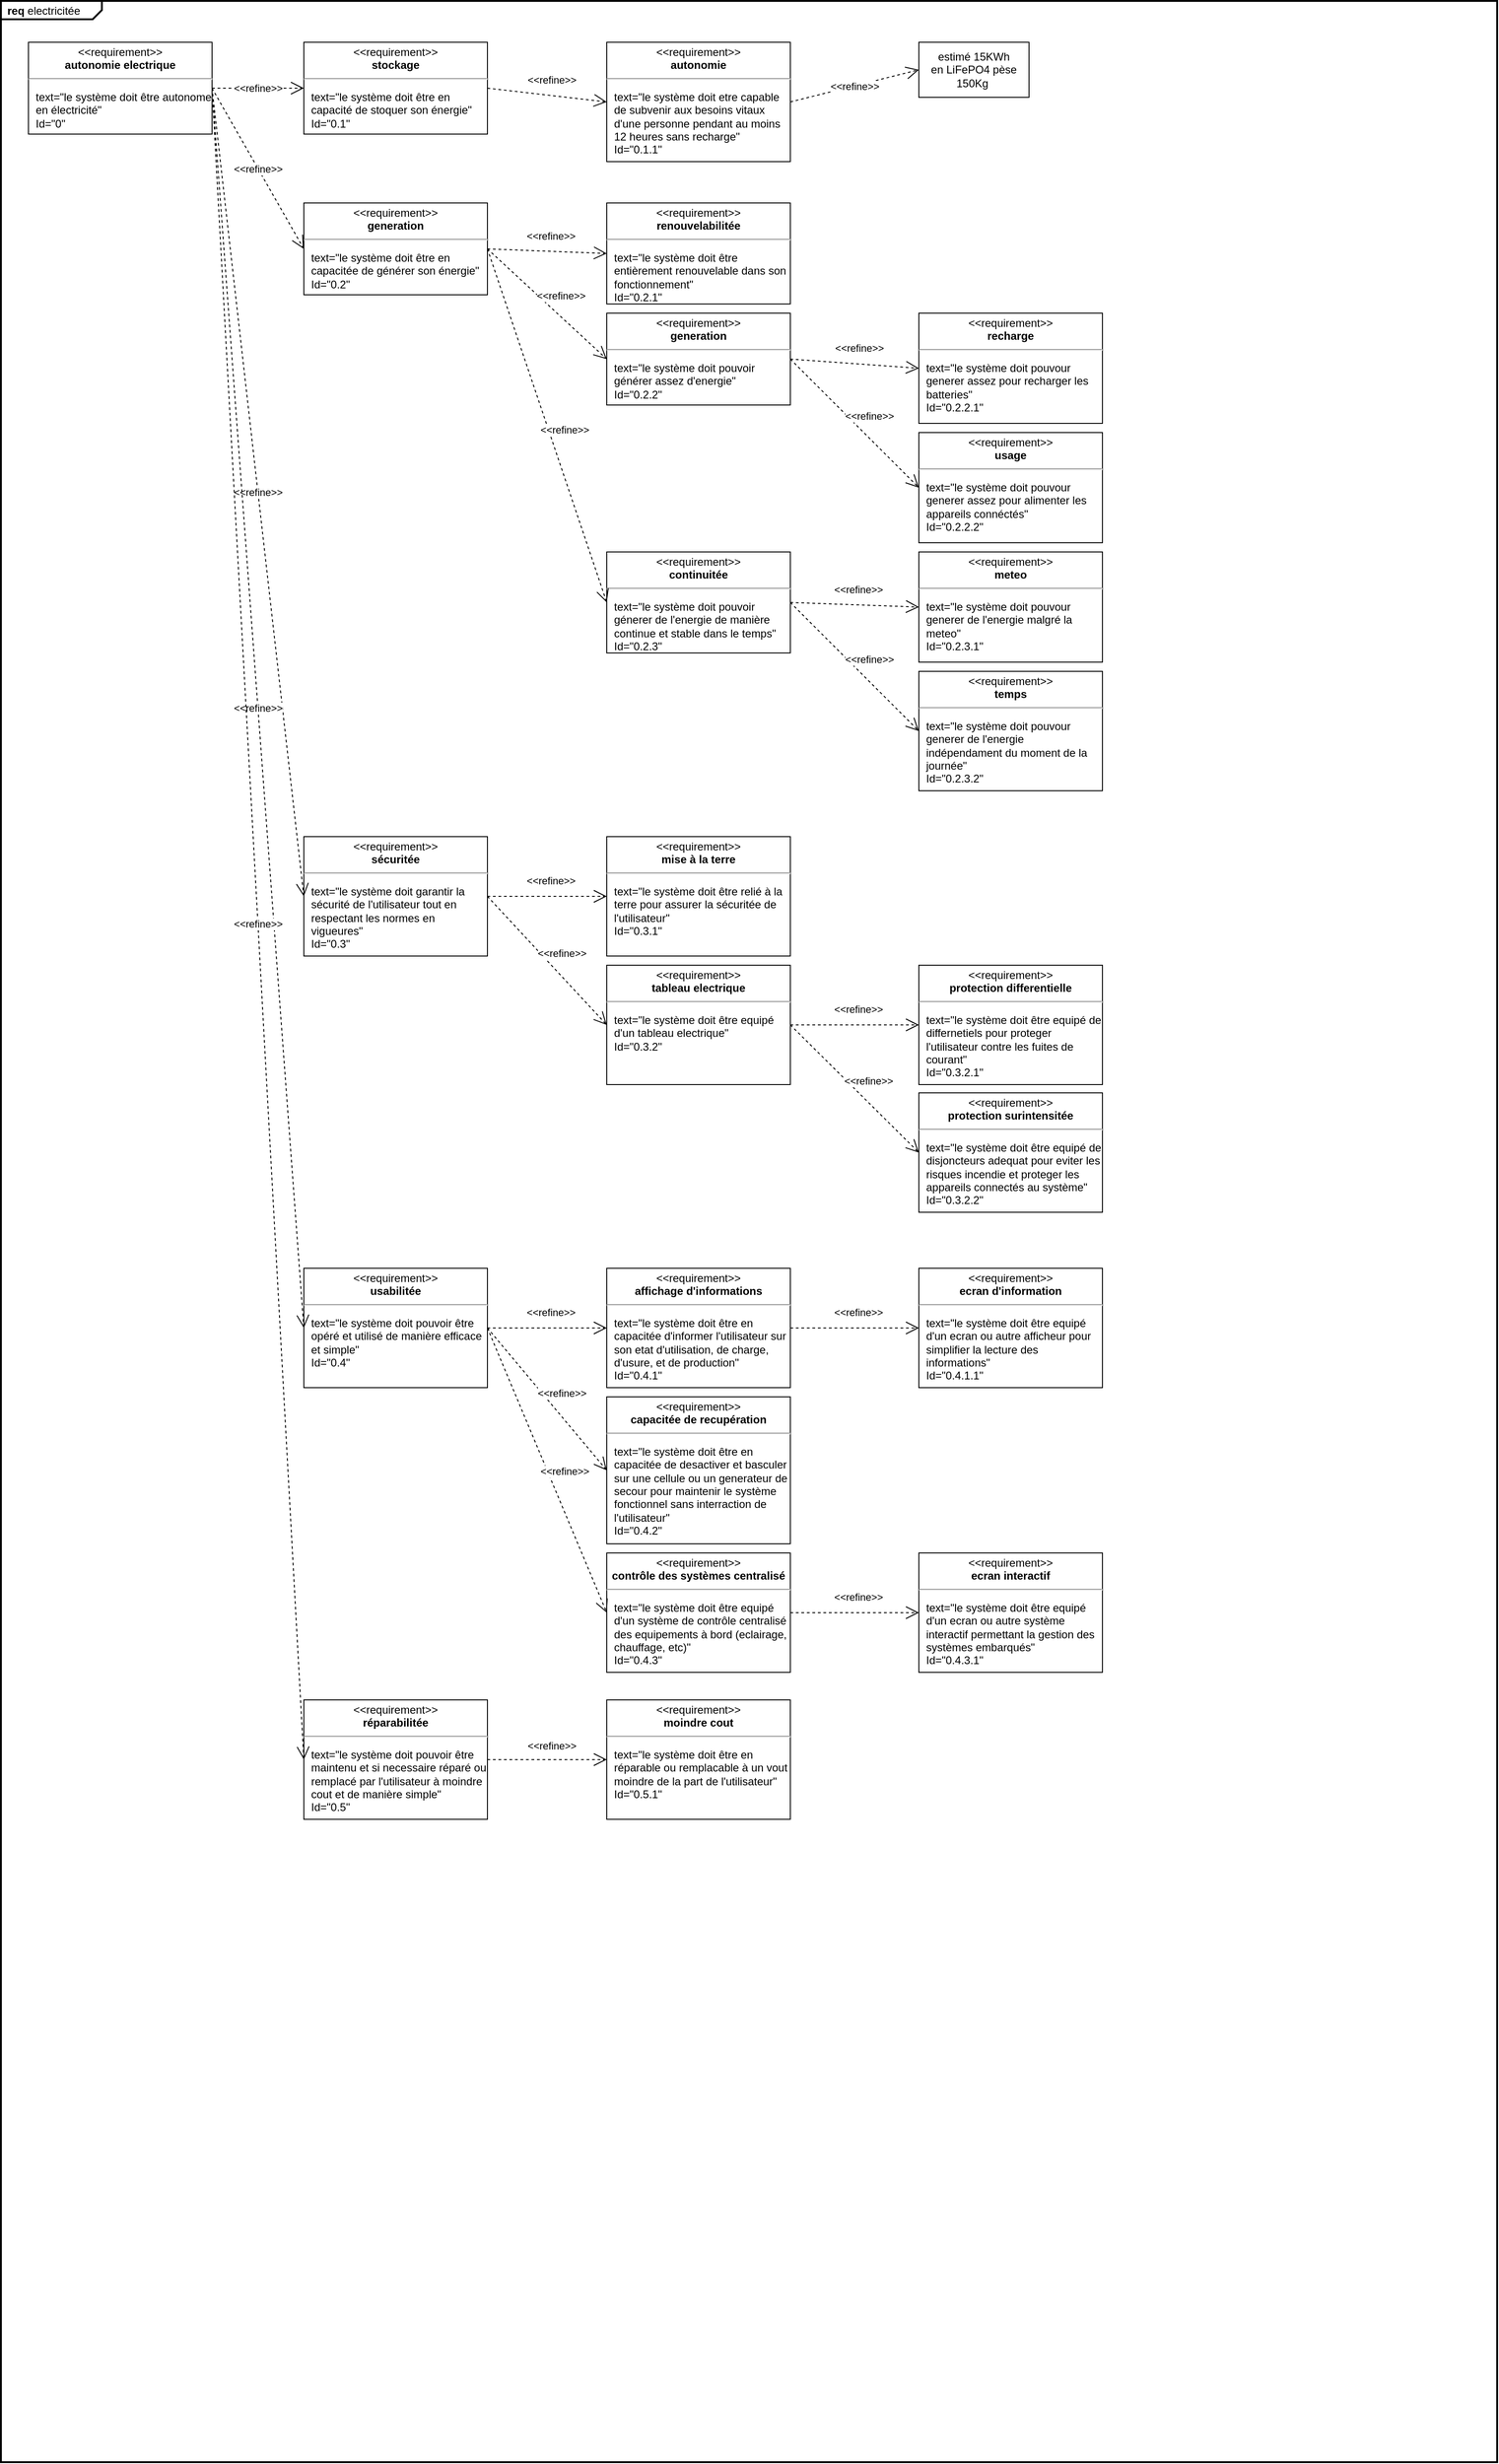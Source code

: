 <mxfile version="20.8.10" type="device"><diagram id="kJoW1zJYDhiS2NYjJ2JO" name="Page-1"><mxGraphModel dx="1693" dy="893" grid="1" gridSize="10" guides="1" tooltips="1" connect="1" arrows="1" fold="1" page="1" pageScale="1" pageWidth="827" pageHeight="1169" math="0" shadow="0"><root><mxCell id="0"/><mxCell id="1" parent="0"/><mxCell id="EKwMSrBccFuWNNPAdwjm-1" value="&lt;p style=&quot;margin:0px;margin-top:4px;margin-left:7px;text-align:left;&quot;&gt;&lt;b&gt;req&lt;/b&gt;  electricitée&lt;/p&gt;" style="html=1;shape=mxgraph.sysml.package;overflow=fill;labelX=110;strokeWidth=2;align=center;movable=0;resizable=0;rotatable=0;deletable=0;editable=0;connectable=0;" parent="1" vertex="1"><mxGeometry x="10" y="20" width="1630" height="2680" as="geometry"/></mxCell><mxCell id="pom8y43b_FZBgMrg_Oe9-1" value="&lt;p style=&quot;margin:0px;margin-top:4px;text-align:center;&quot;&gt;&amp;lt;&amp;lt;requirement&amp;gt;&amp;gt;&lt;br&gt;&lt;b&gt;autonomie electrique&lt;/b&gt;&lt;/p&gt;&lt;hr&gt;&lt;p&gt;&lt;/p&gt;&lt;p style=&quot;margin:0px;margin-left:8px;text-align:left;&quot;&gt;text=&quot;le système doit être autonome en électricité&quot;&lt;br&gt;Id=&quot;0&quot;&lt;/p&gt;" style="shape=rect;overflow=fill;html=1;whiteSpace=wrap;align=center;movable=1;resizable=1;rotatable=1;deletable=1;editable=1;connectable=1;" parent="1" vertex="1"><mxGeometry x="40" y="65" width="200" height="100" as="geometry"/></mxCell><mxCell id="pom8y43b_FZBgMrg_Oe9-4" value="&amp;lt;&amp;lt;refine&amp;gt;&amp;gt;" style="endArrow=open;edgeStyle=none;endSize=12;dashed=1;html=1;rounded=0;entryX=0;entryY=0.5;entryDx=0;entryDy=0;exitX=1;exitY=0.5;exitDx=0;exitDy=0;" parent="1" source="pom8y43b_FZBgMrg_Oe9-1" target="pom8y43b_FZBgMrg_Oe9-5" edge="1"><mxGeometry relative="1" as="geometry"><mxPoint x="230" y="590" as="sourcePoint"/><mxPoint x="361.25" y="360" as="targetPoint"/></mxGeometry></mxCell><mxCell id="pom8y43b_FZBgMrg_Oe9-5" value="&lt;p style=&quot;margin:0px;margin-top:4px;text-align:center;&quot;&gt;&amp;lt;&amp;lt;requirement&amp;gt;&amp;gt;&lt;br&gt;&lt;b&gt;stockage&lt;/b&gt;&lt;/p&gt;&lt;hr&gt;&lt;p&gt;&lt;/p&gt;&lt;p style=&quot;margin:0px;margin-left:8px;text-align:left;&quot;&gt;text=&quot;le système doit être en capacité de stoquer son énergie&quot;&lt;br&gt;Id=&quot;0.1&quot;&lt;/p&gt;" style="shape=rect;overflow=fill;html=1;whiteSpace=wrap;align=center;" parent="1" vertex="1"><mxGeometry x="340" y="65" width="200" height="100" as="geometry"/></mxCell><mxCell id="pom8y43b_FZBgMrg_Oe9-6" value="&lt;p style=&quot;margin:0px;margin-top:4px;text-align:center;&quot;&gt;&amp;lt;&amp;lt;requirement&amp;gt;&amp;gt;&lt;br&gt;&lt;b&gt;generation&lt;/b&gt;&lt;/p&gt;&lt;hr&gt;&lt;p&gt;&lt;/p&gt;&lt;p style=&quot;margin:0px;margin-left:8px;text-align:left;&quot;&gt;text=&quot;le système doit être en capacitée de générer son énergie&lt;span style=&quot;background-color: initial;&quot;&gt;&quot;&lt;/span&gt;&lt;/p&gt;&lt;p style=&quot;margin:0px;margin-left:8px;text-align:left;&quot;&gt;Id=&quot;0.2&quot;&lt;/p&gt;" style="shape=rect;overflow=fill;html=1;whiteSpace=wrap;align=center;" parent="1" vertex="1"><mxGeometry x="340" y="240" width="200" height="100" as="geometry"/></mxCell><mxCell id="pom8y43b_FZBgMrg_Oe9-7" value="&amp;lt;&amp;lt;refine&amp;gt;&amp;gt;" style="endArrow=open;edgeStyle=none;endSize=12;dashed=1;html=1;rounded=0;entryX=0;entryY=0.5;entryDx=0;entryDy=0;exitX=1;exitY=0.5;exitDx=0;exitDy=0;" parent="1" source="pom8y43b_FZBgMrg_Oe9-1" target="pom8y43b_FZBgMrg_Oe9-6" edge="1"><mxGeometry relative="1" as="geometry"><mxPoint x="240" y="570" as="sourcePoint"/><mxPoint x="330" y="150" as="targetPoint"/></mxGeometry></mxCell><mxCell id="pom8y43b_FZBgMrg_Oe9-8" value="&lt;p style=&quot;margin:0px;margin-top:4px;text-align:center;&quot;&gt;&amp;lt;&amp;lt;requirement&amp;gt;&amp;gt;&lt;br&gt;&lt;b&gt;sécuritée&lt;/b&gt;&lt;/p&gt;&lt;hr&gt;&lt;p&gt;&lt;/p&gt;&lt;p style=&quot;margin:0px;margin-left:8px;text-align:left;&quot;&gt;text=&quot;le système doit garantir la sécurité de l'utilisateur tout en respectant les normes en vigueures&lt;span style=&quot;background-color: initial;&quot;&gt;&quot;&lt;/span&gt;&lt;/p&gt;&lt;p style=&quot;margin:0px;margin-left:8px;text-align:left;&quot;&gt;Id=&quot;0.3&quot;&lt;/p&gt;" style="shape=rect;overflow=fill;html=1;whiteSpace=wrap;align=center;" parent="1" vertex="1"><mxGeometry x="340" y="930" width="200" height="130" as="geometry"/></mxCell><mxCell id="pom8y43b_FZBgMrg_Oe9-9" value="&amp;lt;&amp;lt;refine&amp;gt;&amp;gt;" style="endArrow=open;edgeStyle=none;endSize=12;dashed=1;html=1;rounded=0;entryX=0;entryY=0.5;entryDx=0;entryDy=0;exitX=1;exitY=0.5;exitDx=0;exitDy=0;" parent="1" source="pom8y43b_FZBgMrg_Oe9-1" target="pom8y43b_FZBgMrg_Oe9-8" edge="1"><mxGeometry relative="1" as="geometry"><mxPoint x="230" y="815" as="sourcePoint"/><mxPoint x="330" y="380" as="targetPoint"/></mxGeometry></mxCell><mxCell id="pom8y43b_FZBgMrg_Oe9-17" value="&lt;p style=&quot;margin:0px;margin-top:4px;text-align:center;&quot;&gt;&amp;lt;&amp;lt;requirement&amp;gt;&amp;gt;&lt;br&gt;&lt;b&gt;usabilitée&lt;/b&gt;&lt;/p&gt;&lt;hr&gt;&lt;p&gt;&lt;/p&gt;&lt;p style=&quot;margin:0px;margin-left:8px;text-align:left;&quot;&gt;text=&quot;le système doit pouvoir être opéré et utilisé de manière efficace et simple&lt;span style=&quot;background-color: initial;&quot;&gt;&quot;&lt;/span&gt;&lt;/p&gt;&lt;p style=&quot;margin:0px;margin-left:8px;text-align:left;&quot;&gt;Id=&quot;0.4&quot;&lt;/p&gt;" style="shape=rect;overflow=fill;html=1;whiteSpace=wrap;align=center;" parent="1" vertex="1"><mxGeometry x="340" y="1400" width="200" height="130" as="geometry"/></mxCell><mxCell id="pom8y43b_FZBgMrg_Oe9-18" value="&amp;lt;&amp;lt;refine&amp;gt;&amp;gt;" style="endArrow=open;edgeStyle=none;endSize=12;dashed=1;html=1;rounded=0;entryX=0;entryY=0.5;entryDx=0;entryDy=0;exitX=1;exitY=0.5;exitDx=0;exitDy=0;" parent="1" source="pom8y43b_FZBgMrg_Oe9-1" target="pom8y43b_FZBgMrg_Oe9-17" edge="1"><mxGeometry relative="1" as="geometry"><mxPoint x="230" y="970" as="sourcePoint"/><mxPoint x="330" y="540" as="targetPoint"/></mxGeometry></mxCell><mxCell id="pom8y43b_FZBgMrg_Oe9-19" value="&lt;p style=&quot;margin:0px;margin-top:4px;text-align:center;&quot;&gt;&amp;lt;&amp;lt;requirement&amp;gt;&amp;gt;&lt;br&gt;&lt;b&gt;réparabilitée&lt;/b&gt;&lt;/p&gt;&lt;hr&gt;&lt;p&gt;&lt;/p&gt;&lt;p style=&quot;margin:0px;margin-left:8px;text-align:left;&quot;&gt;text=&quot;le système doit pouvoir être maintenu et si necessaire réparé ou remplacé par l'utilisateur à moindre cout et de manière simple&lt;span style=&quot;background-color: initial;&quot;&gt;&quot;&lt;/span&gt;&lt;/p&gt;&lt;p style=&quot;margin:0px;margin-left:8px;text-align:left;&quot;&gt;Id=&quot;0.5&quot;&lt;/p&gt;" style="shape=rect;overflow=fill;html=1;whiteSpace=wrap;align=center;" parent="1" vertex="1"><mxGeometry x="340" y="1870" width="200" height="130" as="geometry"/></mxCell><mxCell id="pom8y43b_FZBgMrg_Oe9-20" value="&amp;lt;&amp;lt;refine&amp;gt;&amp;gt;" style="endArrow=open;edgeStyle=none;endSize=12;dashed=1;html=1;rounded=0;entryX=0;entryY=0.5;entryDx=0;entryDy=0;exitX=1;exitY=0.5;exitDx=0;exitDy=0;" parent="1" source="pom8y43b_FZBgMrg_Oe9-1" target="pom8y43b_FZBgMrg_Oe9-19" edge="1"><mxGeometry relative="1" as="geometry"><mxPoint x="220" y="720" as="sourcePoint"/><mxPoint x="330" y="720" as="targetPoint"/></mxGeometry></mxCell><mxCell id="pom8y43b_FZBgMrg_Oe9-24" value="&amp;lt;&amp;lt;refine&amp;gt;&amp;gt;" style="endArrow=open;edgeStyle=none;endSize=12;dashed=1;html=1;rounded=0;entryX=0;entryY=0.5;entryDx=0;entryDy=0;exitX=1;exitY=0.5;exitDx=0;exitDy=0;" parent="1" source="pom8y43b_FZBgMrg_Oe9-5" target="pom8y43b_FZBgMrg_Oe9-25" edge="1"><mxGeometry x="0.051" y="17" relative="1" as="geometry"><mxPoint x="240" y="590" as="sourcePoint"/><mxPoint x="700" y="60" as="targetPoint"/><mxPoint as="offset"/></mxGeometry></mxCell><mxCell id="pom8y43b_FZBgMrg_Oe9-25" value="&lt;p style=&quot;margin:0px;margin-top:4px;text-align:center;&quot;&gt;&amp;lt;&amp;lt;requirement&amp;gt;&amp;gt;&lt;br&gt;&lt;b&gt;autonomie&lt;/b&gt;&lt;/p&gt;&lt;hr&gt;&lt;p&gt;&lt;/p&gt;&lt;p style=&quot;margin:0px;margin-left:8px;text-align:left;&quot;&gt;text=&quot;le système doit etre capable de subvenir aux besoins vitaux d'une personne pendant au moins 12 heures sans recharge&quot;&lt;br&gt;Id=&quot;0.1.1&quot;&lt;/p&gt;" style="shape=rect;overflow=fill;html=1;whiteSpace=wrap;align=center;" parent="1" vertex="1"><mxGeometry x="670" y="65" width="200" height="130" as="geometry"/></mxCell><mxCell id="pom8y43b_FZBgMrg_Oe9-27" value="estimé 15KWh&lt;br&gt;en LiFePO4 pèse 150Kg&amp;nbsp;" style="shape=rect;html=1;whiteSpace=wrap;align=center;" parent="1" vertex="1"><mxGeometry x="1010" y="65" width="120" height="60" as="geometry"/></mxCell><mxCell id="pom8y43b_FZBgMrg_Oe9-28" value="&amp;lt;&amp;lt;refine&amp;gt;&amp;gt;" style="endArrow=open;edgeStyle=none;endSize=12;dashed=1;html=1;rounded=0;exitX=1;exitY=0.5;exitDx=0;exitDy=0;entryX=0;entryY=0.5;entryDx=0;entryDy=0;" parent="1" source="pom8y43b_FZBgMrg_Oe9-25" target="pom8y43b_FZBgMrg_Oe9-27" edge="1"><mxGeometry relative="1" as="geometry"><mxPoint x="770" y="470" as="sourcePoint"/></mxGeometry></mxCell><mxCell id="pom8y43b_FZBgMrg_Oe9-29" value="&lt;p style=&quot;margin:0px;margin-top:4px;text-align:center;&quot;&gt;&amp;lt;&amp;lt;requirement&amp;gt;&amp;gt;&lt;br&gt;&lt;b&gt;renouvelabilitée&lt;/b&gt;&lt;/p&gt;&lt;hr&gt;&lt;p&gt;&lt;/p&gt;&lt;p style=&quot;margin:0px;margin-left:8px;text-align:left;&quot;&gt;text=&quot;le système doit être entièrement renouvelable dans son fonctionnement&quot;&lt;br&gt;Id=&quot;0.2.1&quot;&lt;/p&gt;" style="shape=rect;overflow=fill;html=1;whiteSpace=wrap;align=center;" parent="1" vertex="1"><mxGeometry x="670" y="240" width="200" height="110" as="geometry"/></mxCell><mxCell id="pom8y43b_FZBgMrg_Oe9-31" value="&amp;lt;&amp;lt;refine&amp;gt;&amp;gt;" style="endArrow=open;edgeStyle=none;endSize=12;dashed=1;html=1;rounded=0;exitX=1;exitY=0.5;exitDx=0;exitDy=0;entryX=0;entryY=0.5;entryDx=0;entryDy=0;" parent="1" source="pom8y43b_FZBgMrg_Oe9-6" target="pom8y43b_FZBgMrg_Oe9-29" edge="1"><mxGeometry x="0.051" y="17" relative="1" as="geometry"><mxPoint x="530" y="110" as="sourcePoint"/><mxPoint x="630" y="300" as="targetPoint"/><mxPoint as="offset"/></mxGeometry></mxCell><mxCell id="pom8y43b_FZBgMrg_Oe9-32" value="&lt;p style=&quot;margin:0px;margin-top:4px;text-align:center;&quot;&gt;&amp;lt;&amp;lt;requirement&amp;gt;&amp;gt;&lt;br&gt;&lt;b&gt;generation&lt;/b&gt;&lt;/p&gt;&lt;hr&gt;&lt;p&gt;&lt;/p&gt;&lt;p style=&quot;margin:0px;margin-left:8px;text-align:left;&quot;&gt;text=&quot;le système doit pouvoir générer assez d'energie&quot;&lt;br&gt;Id=&quot;0.2.2&quot;&lt;/p&gt;" style="shape=rect;overflow=fill;html=1;whiteSpace=wrap;align=center;" parent="1" vertex="1"><mxGeometry x="670" y="360" width="200" height="100" as="geometry"/></mxCell><mxCell id="pom8y43b_FZBgMrg_Oe9-33" value="&amp;lt;&amp;lt;refine&amp;gt;&amp;gt;" style="endArrow=open;edgeStyle=none;endSize=12;dashed=1;html=1;rounded=0;entryX=0;entryY=0.5;entryDx=0;entryDy=0;exitX=1;exitY=0.5;exitDx=0;exitDy=0;" parent="1" source="pom8y43b_FZBgMrg_Oe9-6" target="pom8y43b_FZBgMrg_Oe9-32" edge="1"><mxGeometry x="0.051" y="17" relative="1" as="geometry"><mxPoint x="540" y="120" as="sourcePoint"/><mxPoint x="690" y="135" as="targetPoint"/><mxPoint as="offset"/></mxGeometry></mxCell><mxCell id="pom8y43b_FZBgMrg_Oe9-34" value="&lt;p style=&quot;margin:0px;margin-top:4px;text-align:center;&quot;&gt;&amp;lt;&amp;lt;requirement&amp;gt;&amp;gt;&lt;br&gt;&lt;b&gt;recharge&lt;/b&gt;&lt;/p&gt;&lt;hr&gt;&lt;p&gt;&lt;/p&gt;&lt;p style=&quot;margin:0px;margin-left:8px;text-align:left;&quot;&gt;text=&quot;le système doit pouvour generer assez pour recharger les batteries&quot;&lt;br&gt;Id=&quot;0.2.2.1&quot;&lt;/p&gt;" style="shape=rect;overflow=fill;html=1;whiteSpace=wrap;align=center;" parent="1" vertex="1"><mxGeometry x="1010" y="360" width="200" height="120" as="geometry"/></mxCell><mxCell id="pom8y43b_FZBgMrg_Oe9-35" value="&amp;lt;&amp;lt;refine&amp;gt;&amp;gt;" style="endArrow=open;edgeStyle=none;endSize=12;dashed=1;html=1;rounded=0;exitX=1;exitY=0.5;exitDx=0;exitDy=0;entryX=0;entryY=0.5;entryDx=0;entryDy=0;" parent="1" source="pom8y43b_FZBgMrg_Oe9-32" target="pom8y43b_FZBgMrg_Oe9-34" edge="1"><mxGeometry x="0.051" y="17" relative="1" as="geometry"><mxPoint x="880" y="410" as="sourcePoint"/><mxPoint x="980" y="350" as="targetPoint"/><mxPoint as="offset"/></mxGeometry></mxCell><mxCell id="pom8y43b_FZBgMrg_Oe9-36" value="&lt;p style=&quot;margin:0px;margin-top:4px;text-align:center;&quot;&gt;&amp;lt;&amp;lt;requirement&amp;gt;&amp;gt;&lt;br&gt;&lt;b&gt;usage&lt;/b&gt;&lt;/p&gt;&lt;hr&gt;&lt;p&gt;&lt;/p&gt;&lt;p style=&quot;margin:0px;margin-left:8px;text-align:left;&quot;&gt;text=&quot;le système doit pouvour generer assez pour alimenter les appareils connéctés&quot;&lt;br&gt;Id=&quot;0.2.2.2&quot;&lt;/p&gt;" style="shape=rect;overflow=fill;html=1;whiteSpace=wrap;align=center;" parent="1" vertex="1"><mxGeometry x="1010" y="490" width="200" height="120" as="geometry"/></mxCell><mxCell id="pom8y43b_FZBgMrg_Oe9-37" value="&amp;lt;&amp;lt;refine&amp;gt;&amp;gt;" style="endArrow=open;edgeStyle=none;endSize=12;dashed=1;html=1;rounded=0;exitX=1;exitY=0.5;exitDx=0;exitDy=0;entryX=0;entryY=0.5;entryDx=0;entryDy=0;" parent="1" source="pom8y43b_FZBgMrg_Oe9-32" target="pom8y43b_FZBgMrg_Oe9-36" edge="1"><mxGeometry x="0.051" y="17" relative="1" as="geometry"><mxPoint x="850" y="560" as="sourcePoint"/><mxPoint x="990" y="470" as="targetPoint"/><mxPoint as="offset"/></mxGeometry></mxCell><mxCell id="pom8y43b_FZBgMrg_Oe9-38" value="&lt;p style=&quot;margin:0px;margin-top:4px;text-align:center;&quot;&gt;&amp;lt;&amp;lt;requirement&amp;gt;&amp;gt;&lt;br&gt;&lt;b&gt;continuitée&lt;/b&gt;&lt;/p&gt;&lt;hr&gt;&lt;p&gt;&lt;/p&gt;&lt;p style=&quot;margin:0px;margin-left:8px;text-align:left;&quot;&gt;text=&quot;le système doit pouvoir génerer de l'energie de manière continue et stable dans le temps&quot;&lt;br&gt;Id=&quot;0.2.3&quot;&lt;/p&gt;" style="shape=rect;overflow=fill;html=1;whiteSpace=wrap;align=center;" parent="1" vertex="1"><mxGeometry x="670" y="620" width="200" height="110" as="geometry"/></mxCell><mxCell id="pom8y43b_FZBgMrg_Oe9-39" value="&amp;lt;&amp;lt;refine&amp;gt;&amp;gt;" style="endArrow=open;edgeStyle=none;endSize=12;dashed=1;html=1;rounded=0;entryX=0;entryY=0.5;entryDx=0;entryDy=0;exitX=1;exitY=0.5;exitDx=0;exitDy=0;" parent="1" source="pom8y43b_FZBgMrg_Oe9-6" target="pom8y43b_FZBgMrg_Oe9-38" edge="1"><mxGeometry x="0.051" y="17" relative="1" as="geometry"><mxPoint x="530" y="300" as="sourcePoint"/><mxPoint x="680" y="420" as="targetPoint"/><mxPoint as="offset"/></mxGeometry></mxCell><mxCell id="pom8y43b_FZBgMrg_Oe9-40" value="&lt;p style=&quot;margin:0px;margin-top:4px;text-align:center;&quot;&gt;&amp;lt;&amp;lt;requirement&amp;gt;&amp;gt;&lt;br&gt;&lt;b&gt;meteo&lt;/b&gt;&lt;/p&gt;&lt;hr&gt;&lt;p&gt;&lt;/p&gt;&lt;p style=&quot;margin:0px;margin-left:8px;text-align:left;&quot;&gt;text=&quot;le système doit pouvour generer de l'energie malgré la meteo&quot;&lt;br&gt;Id=&quot;0.2.3.1&quot;&lt;/p&gt;" style="shape=rect;overflow=fill;html=1;whiteSpace=wrap;align=center;" parent="1" vertex="1"><mxGeometry x="1010" y="620" width="200" height="120" as="geometry"/></mxCell><mxCell id="pom8y43b_FZBgMrg_Oe9-41" value="&amp;lt;&amp;lt;refine&amp;gt;&amp;gt;" style="endArrow=open;edgeStyle=none;endSize=12;dashed=1;html=1;rounded=0;exitX=1;exitY=0.5;exitDx=0;exitDy=0;entryX=0;entryY=0.5;entryDx=0;entryDy=0;" parent="1" source="pom8y43b_FZBgMrg_Oe9-38" target="pom8y43b_FZBgMrg_Oe9-40" edge="1"><mxGeometry x="0.051" y="17" relative="1" as="geometry"><mxPoint x="870" y="670" as="sourcePoint"/><mxPoint x="980" y="610" as="targetPoint"/><mxPoint as="offset"/></mxGeometry></mxCell><mxCell id="pom8y43b_FZBgMrg_Oe9-42" value="&lt;p style=&quot;margin:0px;margin-top:4px;text-align:center;&quot;&gt;&amp;lt;&amp;lt;requirement&amp;gt;&amp;gt;&lt;br&gt;&lt;b&gt;temps&lt;/b&gt;&lt;/p&gt;&lt;hr&gt;&lt;p&gt;&lt;/p&gt;&lt;p style=&quot;margin:0px;margin-left:8px;text-align:left;&quot;&gt;text=&quot;le système doit pouvour generer de l'energie indépendament du moment de la journée&quot;&lt;br&gt;Id=&quot;0.2.3.2&quot;&lt;/p&gt;" style="shape=rect;overflow=fill;html=1;whiteSpace=wrap;align=center;" parent="1" vertex="1"><mxGeometry x="1010" y="750" width="200" height="130" as="geometry"/></mxCell><mxCell id="pom8y43b_FZBgMrg_Oe9-43" value="&amp;lt;&amp;lt;refine&amp;gt;&amp;gt;" style="endArrow=open;edgeStyle=none;endSize=12;dashed=1;html=1;rounded=0;exitX=1;exitY=0.5;exitDx=0;exitDy=0;entryX=0;entryY=0.5;entryDx=0;entryDy=0;" parent="1" source="pom8y43b_FZBgMrg_Oe9-38" target="pom8y43b_FZBgMrg_Oe9-42" edge="1"><mxGeometry x="0.051" y="17" relative="1" as="geometry"><mxPoint x="870" y="655" as="sourcePoint"/><mxPoint x="980" y="740" as="targetPoint"/><mxPoint as="offset"/></mxGeometry></mxCell><mxCell id="pom8y43b_FZBgMrg_Oe9-44" value="&lt;p style=&quot;margin:0px;margin-top:4px;text-align:center;&quot;&gt;&amp;lt;&amp;lt;requirement&amp;gt;&amp;gt;&lt;br&gt;&lt;b&gt;mise à la terre&lt;/b&gt;&lt;/p&gt;&lt;hr&gt;&lt;p&gt;&lt;/p&gt;&lt;p style=&quot;margin:0px;margin-left:8px;text-align:left;&quot;&gt;text=&quot;le système doit être relié à la terre pour assurer la sécuritée de l'utilisateur&quot;&lt;br&gt;Id=&quot;0.3.1&quot;&lt;/p&gt;" style="shape=rect;overflow=fill;html=1;whiteSpace=wrap;align=center;" parent="1" vertex="1"><mxGeometry x="670" y="930" width="200" height="130" as="geometry"/></mxCell><mxCell id="pom8y43b_FZBgMrg_Oe9-45" value="&amp;lt;&amp;lt;refine&amp;gt;&amp;gt;" style="endArrow=open;edgeStyle=none;endSize=12;dashed=1;html=1;rounded=0;exitX=1;exitY=0.5;exitDx=0;exitDy=0;entryX=0;entryY=0.5;entryDx=0;entryDy=0;" parent="1" source="pom8y43b_FZBgMrg_Oe9-8" target="pom8y43b_FZBgMrg_Oe9-44" edge="1"><mxGeometry x="0.051" y="17" relative="1" as="geometry"><mxPoint x="550" y="960" as="sourcePoint"/><mxPoint x="660" y="1025" as="targetPoint"/><mxPoint as="offset"/></mxGeometry></mxCell><mxCell id="pom8y43b_FZBgMrg_Oe9-46" value="&lt;p style=&quot;margin:0px;margin-top:4px;text-align:center;&quot;&gt;&amp;lt;&amp;lt;requirement&amp;gt;&amp;gt;&lt;br&gt;&lt;b&gt;tableau electrique&lt;/b&gt;&lt;/p&gt;&lt;hr&gt;&lt;p&gt;&lt;/p&gt;&lt;p style=&quot;margin:0px;margin-left:8px;text-align:left;&quot;&gt;text=&quot;le système doit être equipé d'un tableau electrique&quot;&lt;br&gt;Id=&quot;0.3.2&quot;&lt;/p&gt;" style="shape=rect;overflow=fill;html=1;whiteSpace=wrap;align=center;" parent="1" vertex="1"><mxGeometry x="670" y="1070" width="200" height="130" as="geometry"/></mxCell><mxCell id="pom8y43b_FZBgMrg_Oe9-47" value="&amp;lt;&amp;lt;refine&amp;gt;&amp;gt;" style="endArrow=open;edgeStyle=none;endSize=12;dashed=1;html=1;rounded=0;exitX=1;exitY=0.5;exitDx=0;exitDy=0;entryX=0;entryY=0.5;entryDx=0;entryDy=0;" parent="1" source="pom8y43b_FZBgMrg_Oe9-8" target="pom8y43b_FZBgMrg_Oe9-46" edge="1"><mxGeometry x="0.051" y="17" relative="1" as="geometry"><mxPoint x="540" y="1095" as="sourcePoint"/><mxPoint x="660" y="1165" as="targetPoint"/><mxPoint as="offset"/></mxGeometry></mxCell><mxCell id="pom8y43b_FZBgMrg_Oe9-48" value="&lt;p style=&quot;margin:0px;margin-top:4px;text-align:center;&quot;&gt;&amp;lt;&amp;lt;requirement&amp;gt;&amp;gt;&lt;br&gt;&lt;b&gt;protection differentielle&lt;/b&gt;&lt;/p&gt;&lt;hr&gt;&lt;p&gt;&lt;/p&gt;&lt;p style=&quot;margin:0px;margin-left:8px;text-align:left;&quot;&gt;text=&quot;le système doit être equipé de differnetiels pour proteger l'utilisateur contre les fuites de courant&quot;&lt;br&gt;Id=&quot;0.3.2.1&quot;&lt;/p&gt;" style="shape=rect;overflow=fill;html=1;whiteSpace=wrap;align=center;" parent="1" vertex="1"><mxGeometry x="1010" y="1070" width="200" height="130" as="geometry"/></mxCell><mxCell id="pom8y43b_FZBgMrg_Oe9-49" value="&amp;lt;&amp;lt;refine&amp;gt;&amp;gt;" style="endArrow=open;edgeStyle=none;endSize=12;dashed=1;html=1;rounded=0;exitX=1;exitY=0.5;exitDx=0;exitDy=0;entryX=0;entryY=0.5;entryDx=0;entryDy=0;" parent="1" source="pom8y43b_FZBgMrg_Oe9-46" target="pom8y43b_FZBgMrg_Oe9-48" edge="1"><mxGeometry x="0.051" y="17" relative="1" as="geometry"><mxPoint x="890" y="955" as="sourcePoint"/><mxPoint x="1010" y="1165" as="targetPoint"/><mxPoint as="offset"/></mxGeometry></mxCell><mxCell id="pom8y43b_FZBgMrg_Oe9-50" value="&lt;p style=&quot;margin:0px;margin-top:4px;text-align:center;&quot;&gt;&amp;lt;&amp;lt;requirement&amp;gt;&amp;gt;&lt;br&gt;&lt;b&gt;protection surintensitée&lt;/b&gt;&lt;/p&gt;&lt;hr&gt;&lt;p&gt;&lt;/p&gt;&lt;p style=&quot;margin:0px;margin-left:8px;text-align:left;&quot;&gt;text=&quot;le système doit être equipé de disjoncteurs adequat pour eviter les risques incendie et proteger les appareils connectés au système&quot;&lt;br&gt;Id=&quot;0.3.2.2&quot;&lt;/p&gt;" style="shape=rect;overflow=fill;html=1;whiteSpace=wrap;align=center;" parent="1" vertex="1"><mxGeometry x="1010" y="1209" width="200" height="130" as="geometry"/></mxCell><mxCell id="pom8y43b_FZBgMrg_Oe9-51" value="&amp;lt;&amp;lt;refine&amp;gt;&amp;gt;" style="endArrow=open;edgeStyle=none;endSize=12;dashed=1;html=1;rounded=0;exitX=1;exitY=0.5;exitDx=0;exitDy=0;entryX=0;entryY=0.5;entryDx=0;entryDy=0;" parent="1" source="pom8y43b_FZBgMrg_Oe9-46" target="pom8y43b_FZBgMrg_Oe9-50" edge="1"><mxGeometry x="0.051" y="17" relative="1" as="geometry"><mxPoint x="870" y="1234" as="sourcePoint"/><mxPoint x="1010" y="1304" as="targetPoint"/><mxPoint as="offset"/></mxGeometry></mxCell><mxCell id="pom8y43b_FZBgMrg_Oe9-59" value="&lt;p style=&quot;margin:0px;margin-top:4px;text-align:center;&quot;&gt;&amp;lt;&amp;lt;requirement&amp;gt;&amp;gt;&lt;br&gt;&lt;b&gt;affichage d'informations&lt;/b&gt;&lt;/p&gt;&lt;hr&gt;&lt;p&gt;&lt;/p&gt;&lt;p style=&quot;margin:0px;margin-left:8px;text-align:left;&quot;&gt;text=&quot;le système doit être en capacitée d'informer l'utilisateur sur son etat d'utilisation, de charge, d'usure, et de production&quot;&lt;br&gt;Id=&quot;0.4.1&quot;&lt;/p&gt;" style="shape=rect;overflow=fill;html=1;whiteSpace=wrap;align=center;" parent="1" vertex="1"><mxGeometry x="670" y="1400" width="200" height="130" as="geometry"/></mxCell><mxCell id="pom8y43b_FZBgMrg_Oe9-60" value="&amp;lt;&amp;lt;refine&amp;gt;&amp;gt;" style="endArrow=open;edgeStyle=none;endSize=12;dashed=1;html=1;rounded=0;exitX=1;exitY=0.5;exitDx=0;exitDy=0;entryX=0;entryY=0.5;entryDx=0;entryDy=0;" parent="1" source="pom8y43b_FZBgMrg_Oe9-17" target="pom8y43b_FZBgMrg_Oe9-59" edge="1"><mxGeometry x="0.051" y="17" relative="1" as="geometry"><mxPoint x="610" y="1605" as="sourcePoint"/><mxPoint x="730" y="1635" as="targetPoint"/><mxPoint as="offset"/></mxGeometry></mxCell><mxCell id="pom8y43b_FZBgMrg_Oe9-61" value="&lt;p style=&quot;margin:0px;margin-top:4px;text-align:center;&quot;&gt;&amp;lt;&amp;lt;requirement&amp;gt;&amp;gt;&lt;br&gt;&lt;b&gt;ecran d'information&lt;/b&gt;&lt;/p&gt;&lt;hr&gt;&lt;p&gt;&lt;/p&gt;&lt;p style=&quot;margin:0px;margin-left:8px;text-align:left;&quot;&gt;text=&quot;le système doit être equipé d'un ecran ou autre afficheur pour simplifier la lecture des informations&quot;&lt;br&gt;Id=&quot;0.4.1.1&quot;&lt;/p&gt;" style="shape=rect;overflow=fill;html=1;whiteSpace=wrap;align=center;" parent="1" vertex="1"><mxGeometry x="1010" y="1400" width="200" height="130" as="geometry"/></mxCell><mxCell id="pom8y43b_FZBgMrg_Oe9-62" value="&amp;lt;&amp;lt;refine&amp;gt;&amp;gt;" style="endArrow=open;edgeStyle=none;endSize=12;dashed=1;html=1;rounded=0;exitX=1;exitY=0.5;exitDx=0;exitDy=0;entryX=0;entryY=0.5;entryDx=0;entryDy=0;" parent="1" source="pom8y43b_FZBgMrg_Oe9-59" target="pom8y43b_FZBgMrg_Oe9-61" edge="1"><mxGeometry x="0.051" y="17" relative="1" as="geometry"><mxPoint x="890" y="1465" as="sourcePoint"/><mxPoint x="1010" y="1495" as="targetPoint"/><mxPoint as="offset"/></mxGeometry></mxCell><mxCell id="pom8y43b_FZBgMrg_Oe9-63" value="&lt;p style=&quot;margin:0px;margin-top:4px;text-align:center;&quot;&gt;&amp;lt;&amp;lt;requirement&amp;gt;&amp;gt;&lt;br&gt;&lt;b&gt;capacitée de recupération&lt;/b&gt;&lt;/p&gt;&lt;hr&gt;&lt;p&gt;&lt;/p&gt;&lt;p style=&quot;margin:0px;margin-left:8px;text-align:left;&quot;&gt;text=&quot;le système doit être en capacitée de desactiver et basculer sur une cellule ou un generateur de secour pour maintenir le système fonctionnel sans interraction de l'utilisateur&quot;&lt;br&gt;Id=&quot;0.4.2&quot;&lt;/p&gt;" style="shape=rect;overflow=fill;html=1;whiteSpace=wrap;align=center;" parent="1" vertex="1"><mxGeometry x="670" y="1540" width="200" height="160" as="geometry"/></mxCell><mxCell id="pom8y43b_FZBgMrg_Oe9-64" value="&amp;lt;&amp;lt;refine&amp;gt;&amp;gt;" style="endArrow=open;edgeStyle=none;endSize=12;dashed=1;html=1;rounded=0;exitX=1;exitY=0.5;exitDx=0;exitDy=0;entryX=0;entryY=0.5;entryDx=0;entryDy=0;" parent="1" source="pom8y43b_FZBgMrg_Oe9-17" target="pom8y43b_FZBgMrg_Oe9-63" edge="1"><mxGeometry x="0.051" y="17" relative="1" as="geometry"><mxPoint x="540" y="1605" as="sourcePoint"/><mxPoint x="730" y="1775" as="targetPoint"/><mxPoint as="offset"/></mxGeometry></mxCell><mxCell id="pom8y43b_FZBgMrg_Oe9-65" value="&lt;p style=&quot;margin:0px;margin-top:4px;text-align:center;&quot;&gt;&amp;lt;&amp;lt;requirement&amp;gt;&amp;gt;&lt;br&gt;&lt;b&gt;contrôle des systèmes centralisé&lt;/b&gt;&lt;/p&gt;&lt;hr&gt;&lt;p&gt;&lt;/p&gt;&lt;p style=&quot;margin:0px;margin-left:8px;text-align:left;&quot;&gt;text=&quot;le système doit être equipé d'un système de contrôle centralisé des equipements à bord (eclairage, chauffage, etc)&quot;&lt;br&gt;Id=&quot;0.4.3&quot;&lt;/p&gt;" style="shape=rect;overflow=fill;html=1;whiteSpace=wrap;align=center;" parent="1" vertex="1"><mxGeometry x="670" y="1710" width="200" height="130" as="geometry"/></mxCell><mxCell id="pom8y43b_FZBgMrg_Oe9-66" value="&amp;lt;&amp;lt;refine&amp;gt;&amp;gt;" style="endArrow=open;edgeStyle=none;endSize=12;dashed=1;html=1;rounded=0;exitX=1;exitY=0.5;exitDx=0;exitDy=0;entryX=0;entryY=0.5;entryDx=0;entryDy=0;" parent="1" source="pom8y43b_FZBgMrg_Oe9-17" target="pom8y43b_FZBgMrg_Oe9-65" edge="1"><mxGeometry x="0.051" y="17" relative="1" as="geometry"><mxPoint x="540" y="1610" as="sourcePoint"/><mxPoint x="730" y="1920" as="targetPoint"/><mxPoint as="offset"/></mxGeometry></mxCell><mxCell id="pom8y43b_FZBgMrg_Oe9-67" value="&lt;p style=&quot;margin:0px;margin-top:4px;text-align:center;&quot;&gt;&amp;lt;&amp;lt;requirement&amp;gt;&amp;gt;&lt;br&gt;&lt;b&gt;ecran interactif&lt;/b&gt;&lt;/p&gt;&lt;hr&gt;&lt;p&gt;&lt;/p&gt;&lt;p style=&quot;margin:0px;margin-left:8px;text-align:left;&quot;&gt;text=&quot;le système doit être equipé d'un ecran ou autre système interactif permettant la gestion des systèmes embarqués&quot;&lt;br&gt;Id=&quot;0.4.3.1&quot;&lt;/p&gt;" style="shape=rect;overflow=fill;html=1;whiteSpace=wrap;align=center;" parent="1" vertex="1"><mxGeometry x="1010" y="1710" width="200" height="130" as="geometry"/></mxCell><mxCell id="pom8y43b_FZBgMrg_Oe9-68" value="&amp;lt;&amp;lt;refine&amp;gt;&amp;gt;" style="endArrow=open;edgeStyle=none;endSize=12;dashed=1;html=1;rounded=0;exitX=1;exitY=0.5;exitDx=0;exitDy=0;entryX=0;entryY=0.5;entryDx=0;entryDy=0;" parent="1" source="pom8y43b_FZBgMrg_Oe9-65" target="pom8y43b_FZBgMrg_Oe9-67" edge="1"><mxGeometry x="0.051" y="17" relative="1" as="geometry"><mxPoint x="890" y="1775" as="sourcePoint"/><mxPoint x="1030" y="1805" as="targetPoint"/><mxPoint as="offset"/></mxGeometry></mxCell><mxCell id="pom8y43b_FZBgMrg_Oe9-69" value="&lt;p style=&quot;margin:0px;margin-top:4px;text-align:center;&quot;&gt;&amp;lt;&amp;lt;requirement&amp;gt;&amp;gt;&lt;br&gt;&lt;b&gt;moindre cout&lt;/b&gt;&lt;/p&gt;&lt;hr&gt;&lt;p&gt;&lt;/p&gt;&lt;p style=&quot;margin:0px;margin-left:8px;text-align:left;&quot;&gt;text=&quot;le système doit être en réparable ou remplacable à un vout moindre de la part de l'utilisateur&quot;&lt;br&gt;Id=&quot;0.5.1&quot;&lt;/p&gt;" style="shape=rect;overflow=fill;html=1;whiteSpace=wrap;align=center;" parent="1" vertex="1"><mxGeometry x="670" y="1870" width="200" height="130" as="geometry"/></mxCell><mxCell id="pom8y43b_FZBgMrg_Oe9-70" value="&amp;lt;&amp;lt;refine&amp;gt;&amp;gt;" style="endArrow=open;edgeStyle=none;endSize=12;dashed=1;html=1;rounded=0;entryX=0;entryY=0.5;entryDx=0;entryDy=0;exitX=1;exitY=0.5;exitDx=0;exitDy=0;" parent="1" source="pom8y43b_FZBgMrg_Oe9-19" target="pom8y43b_FZBgMrg_Oe9-69" edge="1"><mxGeometry x="0.077" y="15" relative="1" as="geometry"><mxPoint x="560" y="1950" as="sourcePoint"/><mxPoint x="730" y="2105" as="targetPoint"/><mxPoint as="offset"/></mxGeometry></mxCell></root></mxGraphModel></diagram></mxfile>